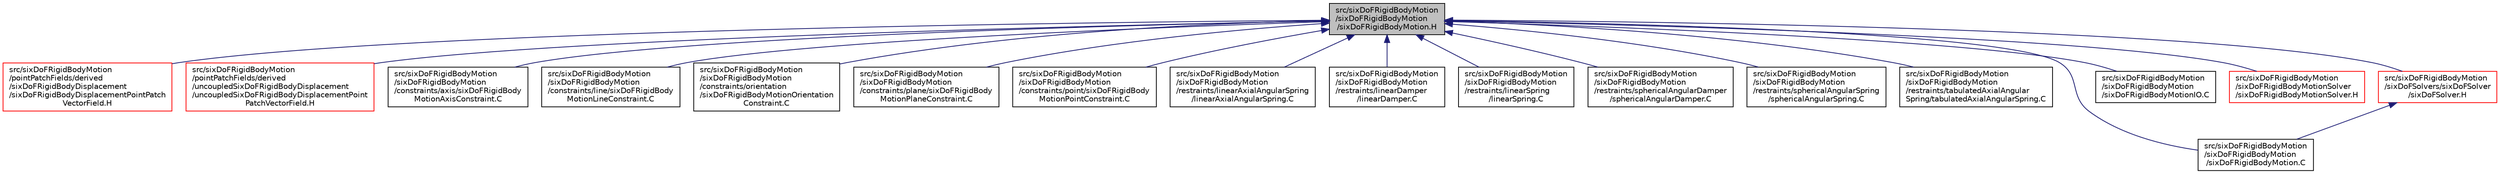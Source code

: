 digraph "src/sixDoFRigidBodyMotion/sixDoFRigidBodyMotion/sixDoFRigidBodyMotion.H"
{
  bgcolor="transparent";
  edge [fontname="Helvetica",fontsize="10",labelfontname="Helvetica",labelfontsize="10"];
  node [fontname="Helvetica",fontsize="10",shape=record];
  Node210 [label="src/sixDoFRigidBodyMotion\l/sixDoFRigidBodyMotion\l/sixDoFRigidBodyMotion.H",height=0.2,width=0.4,color="black", fillcolor="grey75", style="filled", fontcolor="black"];
  Node210 -> Node211 [dir="back",color="midnightblue",fontsize="10",style="solid",fontname="Helvetica"];
  Node211 [label="src/sixDoFRigidBodyMotion\l/pointPatchFields/derived\l/sixDoFRigidBodyDisplacement\l/sixDoFRigidBodyDisplacementPointPatch\lVectorField.H",height=0.2,width=0.4,color="red",URL="$a15248.html"];
  Node210 -> Node213 [dir="back",color="midnightblue",fontsize="10",style="solid",fontname="Helvetica"];
  Node213 [label="src/sixDoFRigidBodyMotion\l/pointPatchFields/derived\l/uncoupledSixDoFRigidBodyDisplacement\l/uncoupledSixDoFRigidBodyDisplacementPoint\lPatchVectorField.H",height=0.2,width=0.4,color="red",URL="$a15254.html"];
  Node210 -> Node215 [dir="back",color="midnightblue",fontsize="10",style="solid",fontname="Helvetica"];
  Node215 [label="src/sixDoFRigidBodyMotion\l/sixDoFRigidBodyMotion\l/constraints/axis/sixDoFRigidBody\lMotionAxisConstraint.C",height=0.2,width=0.4,color="black",URL="$a15257.html"];
  Node210 -> Node216 [dir="back",color="midnightblue",fontsize="10",style="solid",fontname="Helvetica"];
  Node216 [label="src/sixDoFRigidBodyMotion\l/sixDoFRigidBodyMotion\l/constraints/line/sixDoFRigidBody\lMotionLineConstraint.C",height=0.2,width=0.4,color="black",URL="$a15263.html"];
  Node210 -> Node217 [dir="back",color="midnightblue",fontsize="10",style="solid",fontname="Helvetica"];
  Node217 [label="src/sixDoFRigidBodyMotion\l/sixDoFRigidBodyMotion\l/constraints/orientation\l/sixDoFRigidBodyMotionOrientation\lConstraint.C",height=0.2,width=0.4,color="black",URL="$a15269.html"];
  Node210 -> Node218 [dir="back",color="midnightblue",fontsize="10",style="solid",fontname="Helvetica"];
  Node218 [label="src/sixDoFRigidBodyMotion\l/sixDoFRigidBodyMotion\l/constraints/plane/sixDoFRigidBody\lMotionPlaneConstraint.C",height=0.2,width=0.4,color="black",URL="$a15275.html"];
  Node210 -> Node219 [dir="back",color="midnightblue",fontsize="10",style="solid",fontname="Helvetica"];
  Node219 [label="src/sixDoFRigidBodyMotion\l/sixDoFRigidBodyMotion\l/constraints/point/sixDoFRigidBody\lMotionPointConstraint.C",height=0.2,width=0.4,color="black",URL="$a15281.html"];
  Node210 -> Node220 [dir="back",color="midnightblue",fontsize="10",style="solid",fontname="Helvetica"];
  Node220 [label="src/sixDoFRigidBodyMotion\l/sixDoFRigidBodyMotion\l/restraints/linearAxialAngularSpring\l/linearAxialAngularSpring.C",height=0.2,width=0.4,color="black",URL="$a41972.html"];
  Node210 -> Node221 [dir="back",color="midnightblue",fontsize="10",style="solid",fontname="Helvetica"];
  Node221 [label="src/sixDoFRigidBodyMotion\l/sixDoFRigidBodyMotion\l/restraints/linearDamper\l/linearDamper.C",height=0.2,width=0.4,color="black",URL="$a41984.html"];
  Node210 -> Node222 [dir="back",color="midnightblue",fontsize="10",style="solid",fontname="Helvetica"];
  Node222 [label="src/sixDoFRigidBodyMotion\l/sixDoFRigidBodyMotion\l/restraints/linearSpring\l/linearSpring.C",height=0.2,width=0.4,color="black",URL="$a41996.html"];
  Node210 -> Node223 [dir="back",color="midnightblue",fontsize="10",style="solid",fontname="Helvetica"];
  Node223 [label="src/sixDoFRigidBodyMotion\l/sixDoFRigidBodyMotion\l/restraints/sphericalAngularDamper\l/sphericalAngularDamper.C",height=0.2,width=0.4,color="black",URL="$a42008.html"];
  Node210 -> Node224 [dir="back",color="midnightblue",fontsize="10",style="solid",fontname="Helvetica"];
  Node224 [label="src/sixDoFRigidBodyMotion\l/sixDoFRigidBodyMotion\l/restraints/sphericalAngularSpring\l/sphericalAngularSpring.C",height=0.2,width=0.4,color="black",URL="$a15305.html"];
  Node210 -> Node225 [dir="back",color="midnightblue",fontsize="10",style="solid",fontname="Helvetica"];
  Node225 [label="src/sixDoFRigidBodyMotion\l/sixDoFRigidBodyMotion\l/restraints/tabulatedAxialAngular\lSpring/tabulatedAxialAngularSpring.C",height=0.2,width=0.4,color="black",URL="$a15311.html"];
  Node210 -> Node226 [dir="back",color="midnightblue",fontsize="10",style="solid",fontname="Helvetica"];
  Node226 [label="src/sixDoFRigidBodyMotion\l/sixDoFRigidBodyMotion\l/sixDoFRigidBodyMotion.C",height=0.2,width=0.4,color="black",URL="$a15317.html"];
  Node210 -> Node227 [dir="back",color="midnightblue",fontsize="10",style="solid",fontname="Helvetica"];
  Node227 [label="src/sixDoFRigidBodyMotion\l/sixDoFRigidBodyMotion\l/sixDoFRigidBodyMotionIO.C",height=0.2,width=0.4,color="black",URL="$a15326.html"];
  Node210 -> Node228 [dir="back",color="midnightblue",fontsize="10",style="solid",fontname="Helvetica"];
  Node228 [label="src/sixDoFRigidBodyMotion\l/sixDoFRigidBodyMotionSolver\l/sixDoFRigidBodyMotionSolver.H",height=0.2,width=0.4,color="red",URL="$a15344.html"];
  Node210 -> Node230 [dir="back",color="midnightblue",fontsize="10",style="solid",fontname="Helvetica"];
  Node230 [label="src/sixDoFRigidBodyMotion\l/sixDoFSolvers/sixDoFSolver\l/sixDoFSolver.H",height=0.2,width=0.4,color="red",URL="$a15353.html"];
  Node230 -> Node226 [dir="back",color="midnightblue",fontsize="10",style="solid",fontname="Helvetica"];
}
